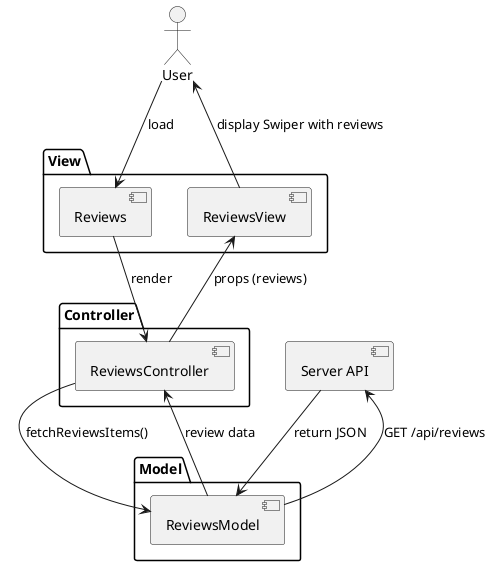 @startuml Reviews
actor User

package "View" {
  component Reviews
  component ReviewsView
}

package "Controller" {
  component ReviewsController
}

package "Model" {
  component ReviewsModel
}

component "Server API" as Server

User --> Reviews : load
Reviews --> ReviewsController : render

ReviewsController --> ReviewsModel : fetchReviewsItems()
ReviewsModel --> Server : GET /api/reviews
Server --> ReviewsModel : return JSON
ReviewsModel --> ReviewsController : review data

ReviewsController --> ReviewsView : props (reviews)

ReviewsView --> User : display Swiper with reviews

@enduml
